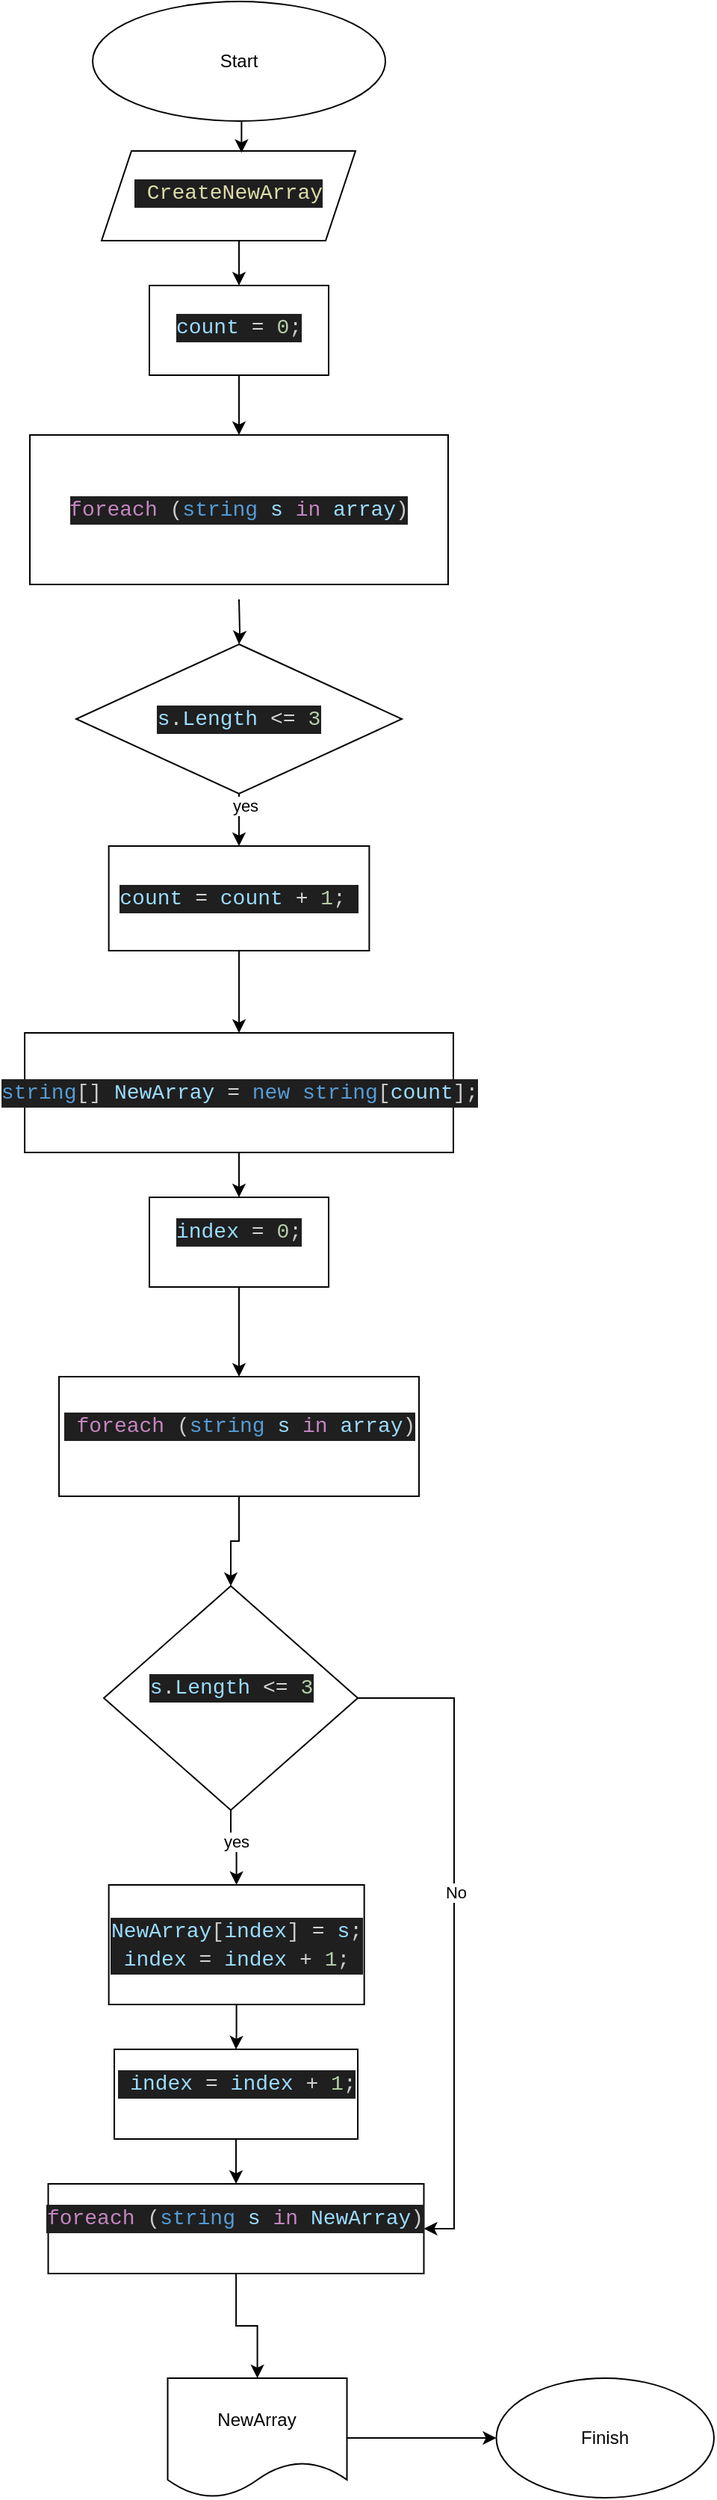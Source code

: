 <mxfile version="23.1.5" type="device">
  <diagram id="89BtlX-WAXdTYht3PrNC" name="Страница — 4">
    <mxGraphModel dx="1036" dy="606" grid="1" gridSize="10" guides="1" tooltips="1" connect="1" arrows="1" fold="1" page="1" pageScale="1" pageWidth="827" pageHeight="1169" math="0" shadow="0">
      <root>
        <mxCell id="0" />
        <mxCell id="1" parent="0" />
        <mxCell id="SV-dx2tss5_m0le_3Lcy-1" value="Start" style="ellipse;whiteSpace=wrap;html=1;" parent="1" vertex="1">
          <mxGeometry x="294" y="20" width="196" height="80" as="geometry" />
        </mxCell>
        <mxCell id="wuVHXPNHhhTiJytWlvcN-15" style="edgeStyle=orthogonalEdgeStyle;rounded=0;orthogonalLoop=1;jettySize=auto;html=1;exitX=0.5;exitY=1;exitDx=0;exitDy=0;entryX=0.5;entryY=0;entryDx=0;entryDy=0;" parent="1" source="SV-dx2tss5_m0le_3Lcy-3" target="6olhIGUdqJhRle71Ote0-1" edge="1">
          <mxGeometry relative="1" as="geometry" />
        </mxCell>
        <mxCell id="SV-dx2tss5_m0le_3Lcy-3" value="&lt;pre style=&quot;text-wrap: wrap; margin-top: 0px; margin-bottom: 4px; padding: 10px; box-sizing: border-box; border: 1px solid var(--cib-color-stroke-neutral-primary); background: var(--cib-color-syntax-background-surface); border-radius: var(--cib-border-radius-large); color: rgb(17, 17, 17); font-size: 14px; text-align: left;&quot;&gt;&lt;div style=&quot;color: rgb(204, 204, 204); background-color: rgb(31, 31, 31); font-family: Consolas, &amp;quot;Courier New&amp;quot;, monospace; line-height: 19px; text-wrap: nowrap;&quot;&gt;&amp;nbsp;&lt;span style=&quot;color: #dcdcaa;&quot;&gt;CreateNewArray&lt;/span&gt;&lt;/div&gt;&lt;/pre&gt;" style="shape=parallelogram;perimeter=parallelogramPerimeter;whiteSpace=wrap;html=1;fixedSize=1;" parent="1" vertex="1">
          <mxGeometry x="300" y="120" width="170" height="60" as="geometry" />
        </mxCell>
        <mxCell id="wuVHXPNHhhTiJytWlvcN-1" value="" style="edgeStyle=orthogonalEdgeStyle;rounded=0;orthogonalLoop=1;jettySize=auto;html=1;" parent="1" source="FoBmgYHvF8HbG6tpiDbE-1" target="BHzfdRTdrU6zDeK0C9o2-1" edge="1">
          <mxGeometry relative="1" as="geometry" />
        </mxCell>
        <mxCell id="wuVHXPNHhhTiJytWlvcN-6" value="yes" style="edgeLabel;html=1;align=center;verticalAlign=middle;resizable=0;points=[];" parent="wuVHXPNHhhTiJytWlvcN-1" vertex="1" connectable="0">
          <mxGeometry x="-0.224" y="3" relative="1" as="geometry">
            <mxPoint as="offset" />
          </mxGeometry>
        </mxCell>
        <mxCell id="AjTykRTH0Zkr257mi_Ps-21" style="edgeStyle=orthogonalEdgeStyle;rounded=0;orthogonalLoop=1;jettySize=auto;html=1;entryX=1;entryY=0.5;entryDx=0;entryDy=0;" parent="1" target="AjTykRTH0Zkr257mi_Ps-7" edge="1">
          <mxGeometry relative="1" as="geometry">
            <mxPoint x="470" y="1154.991" as="sourcePoint" />
            <mxPoint x="599.25" y="1450" as="targetPoint" />
            <Array as="points">
              <mxPoint x="536" y="1155" />
              <mxPoint x="536" y="1510" />
            </Array>
          </mxGeometry>
        </mxCell>
        <mxCell id="AjTykRTH0Zkr257mi_Ps-22" value="No" style="edgeLabel;html=1;align=center;verticalAlign=middle;resizable=0;points=[];" parent="AjTykRTH0Zkr257mi_Ps-21" vertex="1" connectable="0">
          <mxGeometry x="-0.112" y="1" relative="1" as="geometry">
            <mxPoint as="offset" />
          </mxGeometry>
        </mxCell>
        <mxCell id="FoBmgYHvF8HbG6tpiDbE-1" value="&#xa;&lt;div style=&quot;color: #cccccc;background-color: #1f1f1f;font-family: Consolas, &#39;Courier New&#39;, monospace;font-weight: normal;font-size: 14px;line-height: 19px;white-space: pre;&quot;&gt;&lt;div&gt;&lt;span style=&quot;color: #9cdcfe;&quot;&gt;s&lt;/span&gt;&lt;span style=&quot;color: #d4d4d4;&quot;&gt;.&lt;/span&gt;&lt;span style=&quot;color: #9cdcfe;&quot;&gt;Length&lt;/span&gt;&lt;span style=&quot;color: #cccccc;&quot;&gt; &lt;/span&gt;&lt;span style=&quot;color: #d4d4d4;&quot;&gt;&amp;lt;=&lt;/span&gt;&lt;span style=&quot;color: #cccccc;&quot;&gt; &lt;/span&gt;&lt;span style=&quot;color: #b5cea8;&quot;&gt;3&lt;/span&gt;&lt;/div&gt;&lt;/div&gt;&#xa;&#xa;" style="rhombus;whiteSpace=wrap;html=1;" parent="1" vertex="1">
          <mxGeometry x="301.51" y="1080" width="170" height="150" as="geometry" />
        </mxCell>
        <mxCell id="AjTykRTH0Zkr257mi_Ps-12" value="" style="edgeStyle=orthogonalEdgeStyle;rounded=0;orthogonalLoop=1;jettySize=auto;html=1;" parent="1" source="BHzfdRTdrU6zDeK0C9o2-1" target="AjTykRTH0Zkr257mi_Ps-6" edge="1">
          <mxGeometry relative="1" as="geometry" />
        </mxCell>
        <mxCell id="BHzfdRTdrU6zDeK0C9o2-1" value="&lt;div style=&quot;color: rgb(204, 204, 204); background-color: rgb(31, 31, 31); font-family: Consolas, &amp;quot;Courier New&amp;quot;, monospace; font-size: 14px; line-height: 19px; white-space: pre;&quot;&gt;&lt;span style=&quot;color: #9cdcfe;&quot;&gt;NewArray&lt;/span&gt;[&lt;span style=&quot;color: #9cdcfe;&quot;&gt;index&lt;/span&gt;] &lt;span style=&quot;color: #d4d4d4;&quot;&gt;=&lt;/span&gt; &lt;span style=&quot;color: #9cdcfe;&quot;&gt;s&lt;/span&gt;;&lt;/div&gt;&lt;div style=&quot;color: rgb(204, 204, 204); background-color: rgb(31, 31, 31); font-family: Consolas, &amp;quot;Courier New&amp;quot;, monospace; font-size: 14px; line-height: 19px; white-space: pre;&quot;&gt;&lt;div style=&quot;line-height: 19px;&quot;&gt;&lt;span style=&quot;color: #9cdcfe;&quot;&gt;index&lt;/span&gt; &lt;span style=&quot;color: #d4d4d4;&quot;&gt;=&lt;/span&gt; &lt;span style=&quot;color: #9cdcfe;&quot;&gt;index&lt;/span&gt; &lt;span style=&quot;color: #d4d4d4;&quot;&gt;+&lt;/span&gt; &lt;span style=&quot;color: #b5cea8;&quot;&gt;1&lt;/span&gt;;&lt;/div&gt;&lt;/div&gt;" style="rounded=0;whiteSpace=wrap;html=1;" parent="1" vertex="1">
          <mxGeometry x="304.83" y="1280" width="171" height="80" as="geometry" />
        </mxCell>
        <mxCell id="AjTykRTH0Zkr257mi_Ps-3" value="" style="edgeStyle=orthogonalEdgeStyle;rounded=0;orthogonalLoop=1;jettySize=auto;html=1;" parent="1" source="6olhIGUdqJhRle71Ote0-1" target="AjTykRTH0Zkr257mi_Ps-1" edge="1">
          <mxGeometry relative="1" as="geometry" />
        </mxCell>
        <mxCell id="6olhIGUdqJhRle71Ote0-1" value="&lt;pre style=&quot;text-wrap: wrap; margin-top: 0px; margin-bottom: 4px; padding: 10px; box-sizing: border-box; border: 1px solid var(--cib-color-stroke-neutral-primary); background: var(--cib-color-syntax-background-surface); border-radius: var(--cib-border-radius-large); color: rgb(17, 17, 17); font-size: 14px; text-align: left;&quot;&gt;&lt;div style=&quot;color: rgb(204, 204, 204); background-color: rgb(31, 31, 31); font-family: Consolas, &amp;quot;Courier New&amp;quot;, monospace; line-height: 19px; text-wrap: nowrap;&quot;&gt;&lt;span style=&quot;color: #9cdcfe;&quot;&gt;count&lt;/span&gt; &lt;span style=&quot;color: #d4d4d4;&quot;&gt;=&lt;/span&gt; &lt;span style=&quot;color: #b5cea8;&quot;&gt;0&lt;/span&gt;;&lt;/div&gt;&lt;/pre&gt;" style="rounded=0;whiteSpace=wrap;html=1;" parent="1" vertex="1">
          <mxGeometry x="332" y="210" width="120" height="60" as="geometry" />
        </mxCell>
        <mxCell id="cLIPArWffCGkTq4HXKyC-5" value="" style="edgeStyle=orthogonalEdgeStyle;rounded=0;orthogonalLoop=1;jettySize=auto;html=1;" parent="1" source="cLIPArWffCGkTq4HXKyC-1" target="cLIPArWffCGkTq4HXKyC-2" edge="1">
          <mxGeometry relative="1" as="geometry" />
        </mxCell>
        <mxCell id="wuVHXPNHhhTiJytWlvcN-22" value="yes" style="edgeLabel;html=1;align=center;verticalAlign=middle;resizable=0;points=[];" parent="cLIPArWffCGkTq4HXKyC-5" vertex="1" connectable="0">
          <mxGeometry x="-0.644" y="4" relative="1" as="geometry">
            <mxPoint as="offset" />
          </mxGeometry>
        </mxCell>
        <mxCell id="cLIPArWffCGkTq4HXKyC-1" value="&lt;br&gt;&lt;div style=&quot;color: #cccccc;background-color: #1f1f1f;font-family: Consolas, &#39;Courier New&#39;, monospace;font-weight: normal;font-size: 14px;line-height: 19px;white-space: pre;&quot;&gt;&lt;div&gt;&lt;span style=&quot;color: #9cdcfe;&quot;&gt;s&lt;/span&gt;&lt;span style=&quot;color: #d4d4d4;&quot;&gt;.&lt;/span&gt;&lt;span style=&quot;color: #9cdcfe;&quot;&gt;Length&lt;/span&gt;&lt;span style=&quot;color: #cccccc;&quot;&gt; &lt;/span&gt;&lt;span style=&quot;color: #d4d4d4;&quot;&gt;&amp;lt;=&lt;/span&gt;&lt;span style=&quot;color: #cccccc;&quot;&gt; &lt;/span&gt;&lt;span style=&quot;color: #b5cea8;&quot;&gt;3&lt;/span&gt;&lt;/div&gt;&lt;/div&gt;&lt;div&gt;&lt;br&gt;&lt;/div&gt;" style="rhombus;whiteSpace=wrap;html=1;" parent="1" vertex="1">
          <mxGeometry x="283.01" y="450" width="218" height="100" as="geometry" />
        </mxCell>
        <mxCell id="AjTykRTH0Zkr257mi_Ps-17" value="" style="edgeStyle=orthogonalEdgeStyle;rounded=0;orthogonalLoop=1;jettySize=auto;html=1;" parent="1" source="cLIPArWffCGkTq4HXKyC-2" target="cLIPArWffCGkTq4HXKyC-6" edge="1">
          <mxGeometry relative="1" as="geometry" />
        </mxCell>
        <mxCell id="cLIPArWffCGkTq4HXKyC-2" value="&lt;div style=&quot;color: rgb(204, 204, 204); background-color: rgb(31, 31, 31); font-family: Consolas, &amp;quot;Courier New&amp;quot;, monospace; font-size: 14px; line-height: 19px; white-space: pre;&quot;&gt;&lt;span style=&quot;color: #9cdcfe;&quot;&gt;count&lt;/span&gt; &lt;span style=&quot;color: #d4d4d4;&quot;&gt;=&lt;/span&gt; &lt;span style=&quot;color: #9cdcfe;&quot;&gt;count&lt;/span&gt; &lt;span style=&quot;color: #d4d4d4;&quot;&gt;+&lt;/span&gt; &lt;span style=&quot;color: #b5cea8;&quot;&gt;1&lt;/span&gt;; &lt;/div&gt;" style="rounded=0;whiteSpace=wrap;html=1;" parent="1" vertex="1">
          <mxGeometry x="304.83" y="585" width="174.37" height="70" as="geometry" />
        </mxCell>
        <mxCell id="AjTykRTH0Zkr257mi_Ps-18" value="" style="edgeStyle=orthogonalEdgeStyle;rounded=0;orthogonalLoop=1;jettySize=auto;html=1;" parent="1" source="cLIPArWffCGkTq4HXKyC-6" target="AjTykRTH0Zkr257mi_Ps-4" edge="1">
          <mxGeometry relative="1" as="geometry" />
        </mxCell>
        <mxCell id="cLIPArWffCGkTq4HXKyC-6" value="&lt;div style=&quot;color: rgb(204, 204, 204); background-color: rgb(31, 31, 31); font-family: Consolas, &amp;quot;Courier New&amp;quot;, monospace; font-size: 14px; line-height: 19px; white-space: pre;&quot;&gt;&lt;span style=&quot;color: #569cd6;&quot;&gt;string&lt;/span&gt;[] &lt;span style=&quot;color: #9cdcfe;&quot;&gt;NewArray&lt;/span&gt; &lt;span style=&quot;color: #d4d4d4;&quot;&gt;=&lt;/span&gt; &lt;span style=&quot;color: #569cd6;&quot;&gt;new&lt;/span&gt; &lt;span style=&quot;color: #569cd6;&quot;&gt;string&lt;/span&gt;[&lt;span style=&quot;color: #9cdcfe;&quot;&gt;count&lt;/span&gt;];&lt;/div&gt;" style="rounded=0;whiteSpace=wrap;html=1;" parent="1" vertex="1">
          <mxGeometry x="248.52" y="710" width="286.99" height="80" as="geometry" />
        </mxCell>
        <mxCell id="wuVHXPNHhhTiJytWlvcN-18" value="" style="edgeStyle=orthogonalEdgeStyle;rounded=0;orthogonalLoop=1;jettySize=auto;html=1;" parent="1" target="cLIPArWffCGkTq4HXKyC-1" edge="1">
          <mxGeometry relative="1" as="geometry">
            <mxPoint x="392" y="419.997" as="sourcePoint" />
          </mxGeometry>
        </mxCell>
        <mxCell id="wuVHXPNHhhTiJytWlvcN-14" style="edgeStyle=orthogonalEdgeStyle;rounded=0;orthogonalLoop=1;jettySize=auto;html=1;exitX=0.5;exitY=1;exitDx=0;exitDy=0;entryX=0.551;entryY=0.02;entryDx=0;entryDy=0;entryPerimeter=0;" parent="1" source="SV-dx2tss5_m0le_3Lcy-1" target="SV-dx2tss5_m0le_3Lcy-3" edge="1">
          <mxGeometry relative="1" as="geometry" />
        </mxCell>
        <mxCell id="AjTykRTH0Zkr257mi_Ps-1" value="&lt;div style=&quot;color: rgb(204, 204, 204); background-color: rgb(31, 31, 31); font-family: Consolas, &amp;quot;Courier New&amp;quot;, monospace; font-size: 14px; line-height: 19px; white-space: pre;&quot;&gt;&lt;span style=&quot;color: #c586c0;&quot;&gt;foreach&lt;/span&gt; (&lt;span style=&quot;color: #569cd6;&quot;&gt;string&lt;/span&gt; &lt;span style=&quot;color: #9cdcfe;&quot;&gt;s&lt;/span&gt; &lt;span style=&quot;color: #c586c0;&quot;&gt;in&lt;/span&gt; &lt;span style=&quot;color: #9cdcfe;&quot;&gt;array&lt;/span&gt;)&lt;/div&gt;" style="rounded=0;whiteSpace=wrap;html=1;" parent="1" vertex="1">
          <mxGeometry x="252" y="310" width="280" height="100" as="geometry" />
        </mxCell>
        <mxCell id="AjTykRTH0Zkr257mi_Ps-19" value="" style="edgeStyle=orthogonalEdgeStyle;rounded=0;orthogonalLoop=1;jettySize=auto;html=1;" parent="1" source="AjTykRTH0Zkr257mi_Ps-4" target="AjTykRTH0Zkr257mi_Ps-5" edge="1">
          <mxGeometry relative="1" as="geometry" />
        </mxCell>
        <mxCell id="AjTykRTH0Zkr257mi_Ps-4" value="&#xa;&lt;div style=&quot;color: #cccccc;background-color: #1f1f1f;font-family: Consolas, &#39;Courier New&#39;, monospace;font-weight: normal;font-size: 14px;line-height: 19px;white-space: pre;&quot;&gt;&lt;div&gt;&lt;span style=&quot;color: #9cdcfe;&quot;&gt;index&lt;/span&gt;&lt;span style=&quot;color: #cccccc;&quot;&gt; &lt;/span&gt;&lt;span style=&quot;color: #d4d4d4;&quot;&gt;=&lt;/span&gt;&lt;span style=&quot;color: #cccccc;&quot;&gt; &lt;/span&gt;&lt;span style=&quot;color: #b5cea8;&quot;&gt;0&lt;/span&gt;&lt;span style=&quot;color: #cccccc;&quot;&gt;;&lt;/span&gt;&lt;/div&gt;&lt;/div&gt;&#xa;&#xa;" style="rounded=0;whiteSpace=wrap;html=1;" parent="1" vertex="1">
          <mxGeometry x="332.01" y="820" width="120" height="60" as="geometry" />
        </mxCell>
        <mxCell id="AjTykRTH0Zkr257mi_Ps-20" value="" style="edgeStyle=orthogonalEdgeStyle;rounded=0;orthogonalLoop=1;jettySize=auto;html=1;" parent="1" source="AjTykRTH0Zkr257mi_Ps-5" target="FoBmgYHvF8HbG6tpiDbE-1" edge="1">
          <mxGeometry relative="1" as="geometry" />
        </mxCell>
        <mxCell id="AjTykRTH0Zkr257mi_Ps-5" value="&#xa;&lt;div style=&quot;color: #cccccc;background-color: #1f1f1f;font-family: Consolas, &#39;Courier New&#39;, monospace;font-weight: normal;font-size: 14px;line-height: 19px;white-space: pre;&quot;&gt;&lt;div&gt;&lt;span style=&quot;color: #cccccc;&quot;&gt;&amp;nbsp;&lt;/span&gt;&lt;span style=&quot;color: #c586c0;&quot;&gt;foreach&lt;/span&gt;&lt;span style=&quot;color: #cccccc;&quot;&gt; (&lt;/span&gt;&lt;span style=&quot;color: #569cd6;&quot;&gt;string&lt;/span&gt;&lt;span style=&quot;color: #cccccc;&quot;&gt; &lt;/span&gt;&lt;span style=&quot;color: #9cdcfe;&quot;&gt;s&lt;/span&gt;&lt;span style=&quot;color: #cccccc;&quot;&gt; &lt;/span&gt;&lt;span style=&quot;color: #c586c0;&quot;&gt;in&lt;/span&gt;&lt;span style=&quot;color: #cccccc;&quot;&gt; &lt;/span&gt;&lt;span style=&quot;color: #9cdcfe;&quot;&gt;array&lt;/span&gt;&lt;span style=&quot;color: #cccccc;&quot;&gt;)&lt;/span&gt;&lt;/div&gt;&lt;/div&gt;&#xa;&#xa;" style="rounded=0;whiteSpace=wrap;html=1;" parent="1" vertex="1">
          <mxGeometry x="271.51" y="940" width="241" height="80" as="geometry" />
        </mxCell>
        <mxCell id="AjTykRTH0Zkr257mi_Ps-15" value="" style="edgeStyle=orthogonalEdgeStyle;rounded=0;orthogonalLoop=1;jettySize=auto;html=1;" parent="1" source="AjTykRTH0Zkr257mi_Ps-6" target="AjTykRTH0Zkr257mi_Ps-7" edge="1">
          <mxGeometry relative="1" as="geometry" />
        </mxCell>
        <mxCell id="AjTykRTH0Zkr257mi_Ps-6" value="&#xa;&lt;div style=&quot;color: #cccccc;background-color: #1f1f1f;font-family: Consolas, &#39;Courier New&#39;, monospace;font-weight: normal;font-size: 14px;line-height: 19px;white-space: pre;&quot;&gt;&lt;div&gt;&lt;span style=&quot;color: #cccccc;&quot;&gt;&amp;nbsp;&lt;/span&gt;&lt;span style=&quot;color: #9cdcfe;&quot;&gt;index&lt;/span&gt;&lt;span style=&quot;color: #cccccc;&quot;&gt; &lt;/span&gt;&lt;span style=&quot;color: #d4d4d4;&quot;&gt;=&lt;/span&gt;&lt;span style=&quot;color: #cccccc;&quot;&gt; &lt;/span&gt;&lt;span style=&quot;color: #9cdcfe;&quot;&gt;index&lt;/span&gt;&lt;span style=&quot;color: #cccccc;&quot;&gt; &lt;/span&gt;&lt;span style=&quot;color: #d4d4d4;&quot;&gt;+&lt;/span&gt;&lt;span style=&quot;color: #cccccc;&quot;&gt; &lt;/span&gt;&lt;span style=&quot;color: #b5cea8;&quot;&gt;1&lt;/span&gt;&lt;span style=&quot;color: #cccccc;&quot;&gt;;&lt;/span&gt;&lt;/div&gt;&lt;/div&gt;&#xa;&#xa;" style="rounded=0;whiteSpace=wrap;html=1;" parent="1" vertex="1">
          <mxGeometry x="308.52" y="1390" width="162.99" height="60" as="geometry" />
        </mxCell>
        <mxCell id="AjTykRTH0Zkr257mi_Ps-16" value="" style="edgeStyle=orthogonalEdgeStyle;rounded=0;orthogonalLoop=1;jettySize=auto;html=1;" parent="1" source="AjTykRTH0Zkr257mi_Ps-7" target="AjTykRTH0Zkr257mi_Ps-8" edge="1">
          <mxGeometry relative="1" as="geometry" />
        </mxCell>
        <mxCell id="AjTykRTH0Zkr257mi_Ps-7" value="&#xa;&lt;div style=&quot;color: #cccccc;background-color: #1f1f1f;font-family: Consolas, &#39;Courier New&#39;, monospace;font-weight: normal;font-size: 14px;line-height: 19px;white-space: pre;&quot;&gt;&lt;div&gt;&lt;span style=&quot;color: #c586c0;&quot;&gt;foreach&lt;/span&gt;&lt;span style=&quot;color: #cccccc;&quot;&gt; (&lt;/span&gt;&lt;span style=&quot;color: #569cd6;&quot;&gt;string&lt;/span&gt;&lt;span style=&quot;color: #cccccc;&quot;&gt; &lt;/span&gt;&lt;span style=&quot;color: #9cdcfe;&quot;&gt;s&lt;/span&gt;&lt;span style=&quot;color: #cccccc;&quot;&gt; &lt;/span&gt;&lt;span style=&quot;color: #c586c0;&quot;&gt;in&lt;/span&gt;&lt;span style=&quot;color: #cccccc;&quot;&gt; &lt;/span&gt;&lt;span style=&quot;color: #9cdcfe;&quot;&gt;NewArray&lt;/span&gt;&lt;span style=&quot;color: #cccccc;&quot;&gt;)&lt;/span&gt;&lt;/div&gt;&lt;/div&gt;&#xa;&#xa;" style="rounded=0;whiteSpace=wrap;html=1;" parent="1" vertex="1">
          <mxGeometry x="264.27" y="1480" width="251.48" height="60" as="geometry" />
        </mxCell>
        <mxCell id="AjTykRTH0Zkr257mi_Ps-11" value="" style="edgeStyle=orthogonalEdgeStyle;rounded=0;orthogonalLoop=1;jettySize=auto;html=1;" parent="1" source="AjTykRTH0Zkr257mi_Ps-8" target="AjTykRTH0Zkr257mi_Ps-10" edge="1">
          <mxGeometry relative="1" as="geometry" />
        </mxCell>
        <mxCell id="AjTykRTH0Zkr257mi_Ps-8" value="NewArray" style="shape=document;whiteSpace=wrap;html=1;boundedLbl=1;rounded=0;" parent="1" vertex="1">
          <mxGeometry x="344.26" y="1610" width="120" height="80" as="geometry" />
        </mxCell>
        <mxCell id="AjTykRTH0Zkr257mi_Ps-10" value="Finish" style="ellipse;whiteSpace=wrap;html=1;rounded=0;" parent="1" vertex="1">
          <mxGeometry x="564.26" y="1610" width="145.74" height="80" as="geometry" />
        </mxCell>
      </root>
    </mxGraphModel>
  </diagram>
</mxfile>
